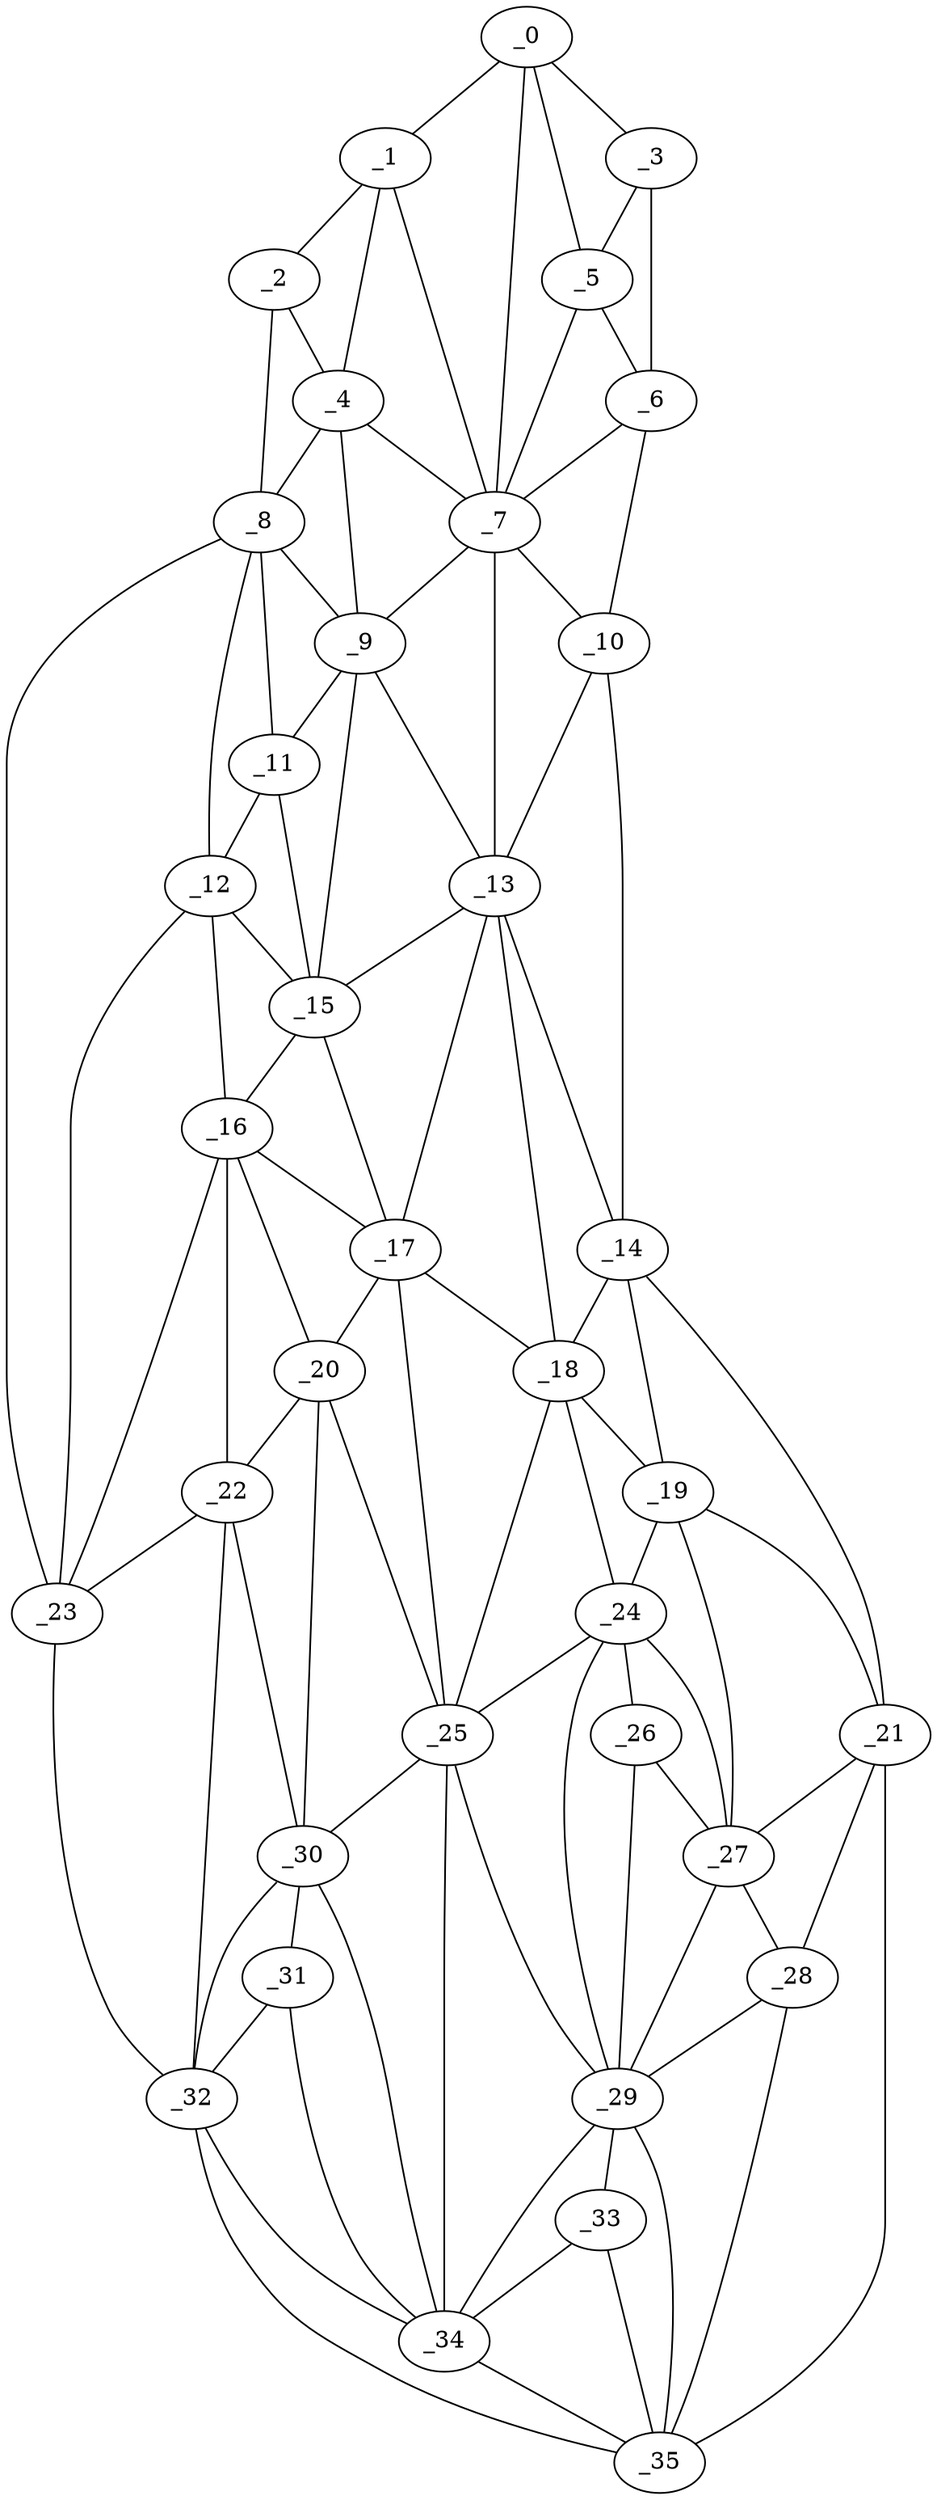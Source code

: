 graph "obj87__85.gxl" {
	_0	 [x=12,
		y=47];
	_1	 [x=14,
		y=74];
	_0 -- _1	 [valence=1];
	_3	 [x=20,
		y=38];
	_0 -- _3	 [valence=1];
	_5	 [x=26,
		y=45];
	_0 -- _5	 [valence=2];
	_7	 [x=33,
		y=57];
	_0 -- _7	 [valence=2];
	_2	 [x=15,
		y=83];
	_1 -- _2	 [valence=1];
	_4	 [x=21,
		y=75];
	_1 -- _4	 [valence=2];
	_1 -- _7	 [valence=2];
	_2 -- _4	 [valence=1];
	_8	 [x=45,
		y=91];
	_2 -- _8	 [valence=1];
	_3 -- _5	 [valence=1];
	_6	 [x=33,
		y=34];
	_3 -- _6	 [valence=1];
	_4 -- _7	 [valence=2];
	_4 -- _8	 [valence=2];
	_9	 [x=46,
		y=78];
	_4 -- _9	 [valence=2];
	_5 -- _6	 [valence=2];
	_5 -- _7	 [valence=1];
	_6 -- _7	 [valence=1];
	_10	 [x=48,
		y=31];
	_6 -- _10	 [valence=1];
	_7 -- _9	 [valence=1];
	_7 -- _10	 [valence=1];
	_13	 [x=67,
		y=58];
	_7 -- _13	 [valence=2];
	_8 -- _9	 [valence=1];
	_11	 [x=49,
		y=84];
	_8 -- _11	 [valence=2];
	_12	 [x=66,
		y=93];
	_8 -- _12	 [valence=1];
	_23	 [x=91,
		y=99];
	_8 -- _23	 [valence=1];
	_9 -- _11	 [valence=2];
	_9 -- _13	 [valence=1];
	_15	 [x=69,
		y=79];
	_9 -- _15	 [valence=1];
	_10 -- _13	 [valence=2];
	_14	 [x=69,
		y=30];
	_10 -- _14	 [valence=1];
	_11 -- _12	 [valence=2];
	_11 -- _15	 [valence=2];
	_12 -- _15	 [valence=2];
	_16	 [x=80,
		y=85];
	_12 -- _16	 [valence=2];
	_12 -- _23	 [valence=2];
	_13 -- _14	 [valence=2];
	_13 -- _15	 [valence=2];
	_17	 [x=81,
		y=73];
	_13 -- _17	 [valence=2];
	_18	 [x=84,
		y=56];
	_13 -- _18	 [valence=2];
	_14 -- _18	 [valence=1];
	_19	 [x=86,
		y=33];
	_14 -- _19	 [valence=2];
	_21	 [x=91,
		y=31];
	_14 -- _21	 [valence=1];
	_15 -- _16	 [valence=2];
	_15 -- _17	 [valence=1];
	_16 -- _17	 [valence=2];
	_20	 [x=90,
		y=79];
	_16 -- _20	 [valence=1];
	_22	 [x=91,
		y=94];
	_16 -- _22	 [valence=1];
	_16 -- _23	 [valence=2];
	_17 -- _18	 [valence=2];
	_17 -- _20	 [valence=2];
	_25	 [x=97,
		y=71];
	_17 -- _25	 [valence=1];
	_18 -- _19	 [valence=2];
	_24	 [x=97,
		y=52];
	_18 -- _24	 [valence=1];
	_18 -- _25	 [valence=2];
	_19 -- _21	 [valence=1];
	_19 -- _24	 [valence=2];
	_27	 [x=102,
		y=41];
	_19 -- _27	 [valence=2];
	_20 -- _22	 [valence=2];
	_20 -- _25	 [valence=2];
	_30	 [x=107,
		y=76];
	_20 -- _30	 [valence=2];
	_21 -- _27	 [valence=1];
	_28	 [x=106,
		y=40];
	_21 -- _28	 [valence=2];
	_35	 [x=124,
		y=43];
	_21 -- _35	 [valence=1];
	_22 -- _23	 [valence=2];
	_22 -- _30	 [valence=1];
	_32	 [x=120,
		y=89];
	_22 -- _32	 [valence=1];
	_23 -- _32	 [valence=1];
	_24 -- _25	 [valence=2];
	_26	 [x=101,
		y=49];
	_24 -- _26	 [valence=2];
	_24 -- _27	 [valence=2];
	_29	 [x=107,
		y=48];
	_24 -- _29	 [valence=1];
	_25 -- _29	 [valence=2];
	_25 -- _30	 [valence=2];
	_34	 [x=121,
		y=62];
	_25 -- _34	 [valence=2];
	_26 -- _27	 [valence=1];
	_26 -- _29	 [valence=2];
	_27 -- _28	 [valence=2];
	_27 -- _29	 [valence=2];
	_28 -- _29	 [valence=1];
	_28 -- _35	 [valence=1];
	_33	 [x=121,
		y=52];
	_29 -- _33	 [valence=2];
	_29 -- _34	 [valence=1];
	_29 -- _35	 [valence=1];
	_31	 [x=120,
		y=75];
	_30 -- _31	 [valence=2];
	_30 -- _32	 [valence=1];
	_30 -- _34	 [valence=2];
	_31 -- _32	 [valence=1];
	_31 -- _34	 [valence=2];
	_32 -- _34	 [valence=2];
	_32 -- _35	 [valence=1];
	_33 -- _34	 [valence=1];
	_33 -- _35	 [valence=2];
	_34 -- _35	 [valence=1];
}
